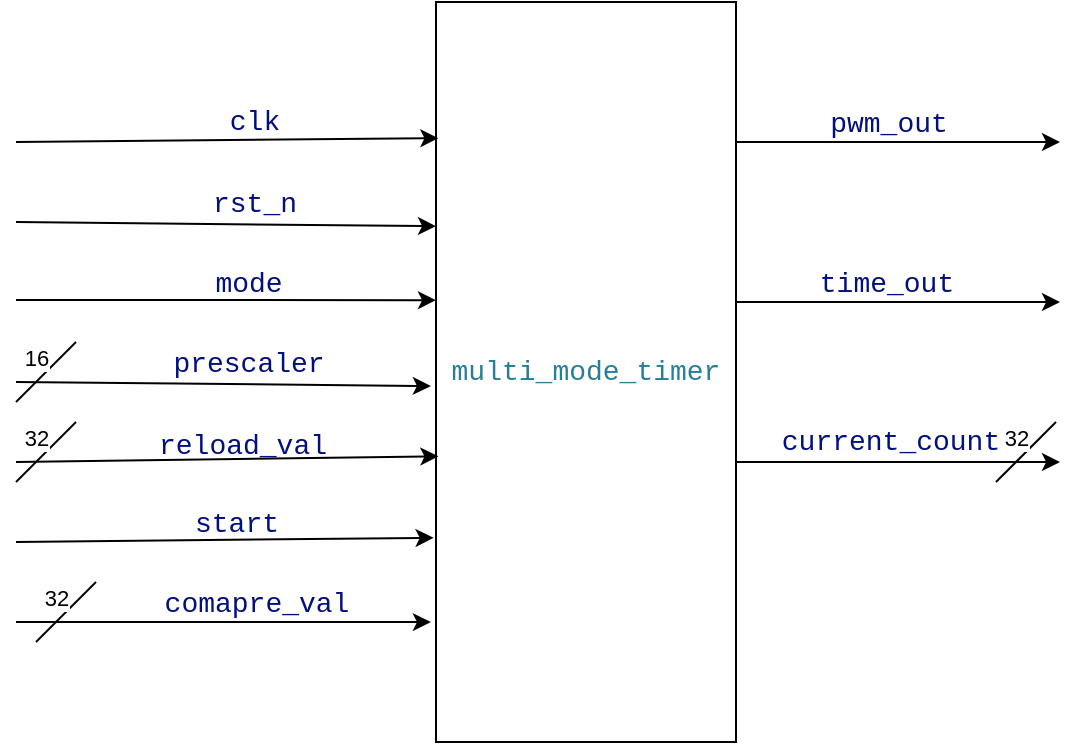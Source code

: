 <mxfile version="27.0.9">
  <diagram name="Page-1" id="9vCE5sN8mC6-XDJjMHgK">
    <mxGraphModel dx="2180" dy="1428" grid="1" gridSize="10" guides="1" tooltips="1" connect="1" arrows="1" fold="1" page="1" pageScale="1" pageWidth="850" pageHeight="1100" math="0" shadow="0">
      <root>
        <mxCell id="0" />
        <mxCell id="1" parent="0" />
        <mxCell id="BWm7QxoUNKO3T3CXX-fQ-1" value="&lt;div style=&quot;color: rgb(59, 59, 59); background-color: rgb(255, 255, 255); font-family: Consolas, &amp;quot;Courier New&amp;quot;, monospace; font-size: 14px; line-height: 19px; white-space: pre;&quot;&gt;&lt;span style=&quot;color: #267f99;&quot;&gt;multi_mode_timer&lt;/span&gt;&lt;/div&gt;" style="rounded=0;whiteSpace=wrap;html=1;" vertex="1" parent="1">
          <mxGeometry x="360" y="370" width="150" height="370" as="geometry" />
        </mxCell>
        <mxCell id="BWm7QxoUNKO3T3CXX-fQ-3" value="" style="endArrow=classic;html=1;rounded=0;entryX=0.008;entryY=0.184;entryDx=0;entryDy=0;entryPerimeter=0;" edge="1" parent="1" target="BWm7QxoUNKO3T3CXX-fQ-1">
          <mxGeometry width="50" height="50" relative="1" as="geometry">
            <mxPoint x="150" y="440" as="sourcePoint" />
            <mxPoint x="190" y="520" as="targetPoint" />
          </mxGeometry>
        </mxCell>
        <mxCell id="BWm7QxoUNKO3T3CXX-fQ-10" value="&lt;span style=&quot;font-family: Consolas, &amp;quot;Courier New&amp;quot;, monospace; font-size: 14px; text-align: left; white-space-collapse: preserve; color: rgb(0, 16, 128);&quot;&gt;clk&lt;/span&gt;" style="edgeLabel;html=1;align=center;verticalAlign=middle;resizable=0;points=[];labelBackgroundColor=none;" vertex="1" connectable="0" parent="BWm7QxoUNKO3T3CXX-fQ-3">
          <mxGeometry x="0.128" y="1" relative="1" as="geometry">
            <mxPoint y="-8" as="offset" />
          </mxGeometry>
        </mxCell>
        <mxCell id="BWm7QxoUNKO3T3CXX-fQ-4" value="" style="endArrow=classic;html=1;rounded=0;entryX=0;entryY=0.303;entryDx=0;entryDy=0;entryPerimeter=0;" edge="1" parent="1" target="BWm7QxoUNKO3T3CXX-fQ-1">
          <mxGeometry width="50" height="50" relative="1" as="geometry">
            <mxPoint x="150" y="480" as="sourcePoint" />
            <mxPoint x="190" y="520" as="targetPoint" />
          </mxGeometry>
        </mxCell>
        <mxCell id="BWm7QxoUNKO3T3CXX-fQ-11" value="&lt;div style=&quot;text-align: left;&quot;&gt;&lt;span style=&quot;font-size: 14px; white-space-collapse: preserve;&quot;&gt;&lt;font color=&quot;#001080&quot; face=&quot;Consolas, Courier New, monospace&quot;&gt;rst_n&lt;/font&gt;&lt;/span&gt;&lt;/div&gt;" style="edgeLabel;html=1;align=center;verticalAlign=middle;resizable=0;points=[];labelBackgroundColor=none;" vertex="1" connectable="0" parent="BWm7QxoUNKO3T3CXX-fQ-4">
          <mxGeometry x="0.134" y="-2" relative="1" as="geometry">
            <mxPoint y="-13" as="offset" />
          </mxGeometry>
        </mxCell>
        <mxCell id="BWm7QxoUNKO3T3CXX-fQ-5" value="" style="endArrow=classic;html=1;rounded=0;entryX=0;entryY=0.403;entryDx=0;entryDy=0;entryPerimeter=0;" edge="1" parent="1" target="BWm7QxoUNKO3T3CXX-fQ-1">
          <mxGeometry width="50" height="50" relative="1" as="geometry">
            <mxPoint x="150" y="519" as="sourcePoint" />
            <mxPoint x="190" y="520" as="targetPoint" />
          </mxGeometry>
        </mxCell>
        <mxCell id="BWm7QxoUNKO3T3CXX-fQ-12" value="&lt;div style=&quot;text-align: left;&quot;&gt;&lt;span style=&quot;font-size: 14px; white-space-collapse: preserve;&quot;&gt;&lt;font color=&quot;#001080&quot; face=&quot;Consolas, Courier New, monospace&quot;&gt;mode&lt;/font&gt;&lt;/span&gt;&lt;/div&gt;" style="edgeLabel;html=1;align=center;verticalAlign=middle;resizable=0;points=[];labelBackgroundColor=none;" vertex="1" connectable="0" parent="BWm7QxoUNKO3T3CXX-fQ-5">
          <mxGeometry x="0.105" y="-2" relative="1" as="geometry">
            <mxPoint y="-11" as="offset" />
          </mxGeometry>
        </mxCell>
        <mxCell id="BWm7QxoUNKO3T3CXX-fQ-6" value="" style="endArrow=classic;html=1;rounded=0;entryX=-0.017;entryY=0.519;entryDx=0;entryDy=0;entryPerimeter=0;" edge="1" parent="1" target="BWm7QxoUNKO3T3CXX-fQ-1">
          <mxGeometry width="50" height="50" relative="1" as="geometry">
            <mxPoint x="150" y="560" as="sourcePoint" />
            <mxPoint x="190" y="520" as="targetPoint" />
          </mxGeometry>
        </mxCell>
        <mxCell id="BWm7QxoUNKO3T3CXX-fQ-13" value="&lt;div style=&quot;text-align: left;&quot;&gt;&lt;span style=&quot;background-color: light-dark(#ffffff, var(--ge-dark-color, #121212)); font-size: 14px; white-space-collapse: preserve;&quot;&gt;&lt;font face=&quot;Consolas, Courier New, monospace&quot; color=&quot;#001080&quot;&gt;prescaler&lt;/font&gt;&lt;/span&gt;&lt;/div&gt;" style="edgeLabel;html=1;align=center;verticalAlign=middle;resizable=0;points=[];" vertex="1" connectable="0" parent="BWm7QxoUNKO3T3CXX-fQ-6">
          <mxGeometry x="0.116" y="1" relative="1" as="geometry">
            <mxPoint y="-10" as="offset" />
          </mxGeometry>
        </mxCell>
        <mxCell id="BWm7QxoUNKO3T3CXX-fQ-7" value="" style="endArrow=classic;html=1;rounded=0;entryX=0.008;entryY=0.614;entryDx=0;entryDy=0;entryPerimeter=0;" edge="1" parent="1" target="BWm7QxoUNKO3T3CXX-fQ-1">
          <mxGeometry width="50" height="50" relative="1" as="geometry">
            <mxPoint x="150" y="600" as="sourcePoint" />
            <mxPoint x="190" y="650" as="targetPoint" />
          </mxGeometry>
        </mxCell>
        <mxCell id="BWm7QxoUNKO3T3CXX-fQ-14" value="&lt;div style=&quot;text-align: left;&quot;&gt;&lt;span style=&quot;font-size: 14px; white-space-collapse: preserve;&quot;&gt;&lt;font color=&quot;#001080&quot; face=&quot;Consolas, Courier New, monospace&quot;&gt;reload_val&lt;/font&gt;&lt;/span&gt;&lt;/div&gt;" style="edgeLabel;html=1;align=center;verticalAlign=middle;resizable=0;points=[];labelBackgroundColor=none;" vertex="1" connectable="0" parent="BWm7QxoUNKO3T3CXX-fQ-7">
          <mxGeometry x="0.071" relative="1" as="geometry">
            <mxPoint y="-8" as="offset" />
          </mxGeometry>
        </mxCell>
        <mxCell id="BWm7QxoUNKO3T3CXX-fQ-8" value="" style="endArrow=classic;html=1;rounded=0;entryX=-0.008;entryY=0.724;entryDx=0;entryDy=0;entryPerimeter=0;" edge="1" parent="1" target="BWm7QxoUNKO3T3CXX-fQ-1">
          <mxGeometry width="50" height="50" relative="1" as="geometry">
            <mxPoint x="150" y="640" as="sourcePoint" />
            <mxPoint x="190" y="650" as="targetPoint" />
          </mxGeometry>
        </mxCell>
        <mxCell id="BWm7QxoUNKO3T3CXX-fQ-15" value="&lt;div style=&quot;text-align: left;&quot;&gt;&lt;span style=&quot;font-size: 14px; white-space-collapse: preserve;&quot;&gt;&lt;font color=&quot;#001080&quot; face=&quot;Consolas, Courier New, monospace&quot;&gt;start&lt;/font&gt;&lt;/span&gt;&lt;/div&gt;" style="edgeLabel;html=1;align=center;verticalAlign=middle;resizable=0;points=[];labelBackgroundColor=none;" vertex="1" connectable="0" parent="BWm7QxoUNKO3T3CXX-fQ-8">
          <mxGeometry x="0.1" relative="1" as="geometry">
            <mxPoint x="-5" y="-9" as="offset" />
          </mxGeometry>
        </mxCell>
        <mxCell id="BWm7QxoUNKO3T3CXX-fQ-9" value="" style="endArrow=classic;html=1;rounded=0;entryX=-0.017;entryY=0.838;entryDx=0;entryDy=0;entryPerimeter=0;" edge="1" parent="1" target="BWm7QxoUNKO3T3CXX-fQ-1">
          <mxGeometry width="50" height="50" relative="1" as="geometry">
            <mxPoint x="150" y="680" as="sourcePoint" />
            <mxPoint x="190" y="650" as="targetPoint" />
          </mxGeometry>
        </mxCell>
        <mxCell id="BWm7QxoUNKO3T3CXX-fQ-16" value="&lt;div style=&quot;text-align: left;&quot;&gt;&lt;span style=&quot;font-size: 14px; white-space-collapse: preserve;&quot;&gt;&lt;font color=&quot;#001080&quot; face=&quot;Consolas, Courier New, monospace&quot;&gt;comapre_val&lt;/font&gt;&lt;/span&gt;&lt;/div&gt;" style="edgeLabel;html=1;align=center;verticalAlign=middle;resizable=0;points=[];labelBackgroundColor=none;" vertex="1" connectable="0" parent="BWm7QxoUNKO3T3CXX-fQ-9">
          <mxGeometry x="0.068" y="-2" relative="1" as="geometry">
            <mxPoint x="9" y="-12" as="offset" />
          </mxGeometry>
        </mxCell>
        <mxCell id="BWm7QxoUNKO3T3CXX-fQ-17" value="" style="endArrow=classic;html=1;rounded=0;" edge="1" parent="1">
          <mxGeometry width="50" height="50" relative="1" as="geometry">
            <mxPoint x="510" y="440" as="sourcePoint" />
            <mxPoint x="672" y="440" as="targetPoint" />
          </mxGeometry>
        </mxCell>
        <mxCell id="BWm7QxoUNKO3T3CXX-fQ-23" value="&lt;div style=&quot;text-align: left;&quot;&gt;&lt;span style=&quot;font-size: 14px; white-space-collapse: preserve;&quot;&gt;&lt;font color=&quot;#001080&quot; face=&quot;Consolas, Courier New, monospace&quot;&gt;pwm_out&lt;/font&gt;&lt;/span&gt;&lt;/div&gt;" style="edgeLabel;html=1;align=center;verticalAlign=middle;resizable=0;points=[];labelBackgroundColor=none;" vertex="1" connectable="0" parent="BWm7QxoUNKO3T3CXX-fQ-17">
          <mxGeometry x="-0.062" y="1" relative="1" as="geometry">
            <mxPoint y="-9" as="offset" />
          </mxGeometry>
        </mxCell>
        <mxCell id="BWm7QxoUNKO3T3CXX-fQ-18" value="" style="endArrow=classic;html=1;rounded=0;" edge="1" parent="1">
          <mxGeometry width="50" height="50" relative="1" as="geometry">
            <mxPoint x="510" y="520" as="sourcePoint" />
            <mxPoint x="672" y="520" as="targetPoint" />
          </mxGeometry>
        </mxCell>
        <mxCell id="BWm7QxoUNKO3T3CXX-fQ-22" value="&lt;div style=&quot;text-align: left;&quot;&gt;&lt;span style=&quot;font-size: 14px; white-space-collapse: preserve;&quot;&gt;&lt;font color=&quot;#001080&quot; face=&quot;Consolas, Courier New, monospace&quot;&gt;time_out&lt;/font&gt;&lt;/span&gt;&lt;/div&gt;" style="edgeLabel;html=1;align=center;verticalAlign=middle;resizable=0;points=[];labelBackgroundColor=none;" vertex="1" connectable="0" parent="BWm7QxoUNKO3T3CXX-fQ-18">
          <mxGeometry x="-0.083" y="4" relative="1" as="geometry">
            <mxPoint y="-6" as="offset" />
          </mxGeometry>
        </mxCell>
        <mxCell id="BWm7QxoUNKO3T3CXX-fQ-19" value="" style="endArrow=classic;html=1;rounded=0;" edge="1" parent="1">
          <mxGeometry width="50" height="50" relative="1" as="geometry">
            <mxPoint x="510" y="600" as="sourcePoint" />
            <mxPoint x="672" y="600" as="targetPoint" />
          </mxGeometry>
        </mxCell>
        <mxCell id="BWm7QxoUNKO3T3CXX-fQ-21" value="&lt;span style=&quot;color: rgb(0, 16, 128); font-family: Consolas, &amp;quot;Courier New&amp;quot;, monospace; font-size: 14px; text-align: left; white-space-collapse: preserve;&quot;&gt;current_count&lt;/span&gt;" style="edgeLabel;html=1;align=center;verticalAlign=middle;resizable=0;points=[];labelBackgroundColor=none;" vertex="1" connectable="0" parent="BWm7QxoUNKO3T3CXX-fQ-19">
          <mxGeometry x="-0.115" y="1" relative="1" as="geometry">
            <mxPoint x="5" y="-9" as="offset" />
          </mxGeometry>
        </mxCell>
        <mxCell id="BWm7QxoUNKO3T3CXX-fQ-24" value="" style="endArrow=none;html=1;rounded=0;" edge="1" parent="1">
          <mxGeometry width="50" height="50" relative="1" as="geometry">
            <mxPoint x="150" y="570" as="sourcePoint" />
            <mxPoint x="180" y="540" as="targetPoint" />
          </mxGeometry>
        </mxCell>
        <mxCell id="BWm7QxoUNKO3T3CXX-fQ-25" value="16" style="edgeLabel;html=1;align=center;verticalAlign=middle;resizable=0;points=[];" vertex="1" connectable="0" parent="BWm7QxoUNKO3T3CXX-fQ-24">
          <mxGeometry x="0.364" y="2" relative="1" as="geometry">
            <mxPoint x="-9" as="offset" />
          </mxGeometry>
        </mxCell>
        <mxCell id="BWm7QxoUNKO3T3CXX-fQ-26" value="" style="endArrow=none;html=1;rounded=0;" edge="1" parent="1">
          <mxGeometry width="50" height="50" relative="1" as="geometry">
            <mxPoint x="150" y="610" as="sourcePoint" />
            <mxPoint x="180" y="580" as="targetPoint" />
          </mxGeometry>
        </mxCell>
        <mxCell id="BWm7QxoUNKO3T3CXX-fQ-27" value="32" style="edgeLabel;html=1;align=center;verticalAlign=middle;resizable=0;points=[];" vertex="1" connectable="0" parent="BWm7QxoUNKO3T3CXX-fQ-26">
          <mxGeometry x="0.364" y="2" relative="1" as="geometry">
            <mxPoint x="-9" as="offset" />
          </mxGeometry>
        </mxCell>
        <mxCell id="BWm7QxoUNKO3T3CXX-fQ-28" value="" style="endArrow=none;html=1;rounded=0;" edge="1" parent="1">
          <mxGeometry width="50" height="50" relative="1" as="geometry">
            <mxPoint x="160" y="690" as="sourcePoint" />
            <mxPoint x="190" y="660" as="targetPoint" />
          </mxGeometry>
        </mxCell>
        <mxCell id="BWm7QxoUNKO3T3CXX-fQ-29" value="32" style="edgeLabel;html=1;align=center;verticalAlign=middle;resizable=0;points=[];" vertex="1" connectable="0" parent="BWm7QxoUNKO3T3CXX-fQ-28">
          <mxGeometry x="0.364" y="2" relative="1" as="geometry">
            <mxPoint x="-9" as="offset" />
          </mxGeometry>
        </mxCell>
        <mxCell id="BWm7QxoUNKO3T3CXX-fQ-30" value="" style="endArrow=none;html=1;rounded=0;" edge="1" parent="1">
          <mxGeometry width="50" height="50" relative="1" as="geometry">
            <mxPoint x="640" y="610" as="sourcePoint" />
            <mxPoint x="670" y="580" as="targetPoint" />
          </mxGeometry>
        </mxCell>
        <mxCell id="BWm7QxoUNKO3T3CXX-fQ-31" value="32" style="edgeLabel;html=1;align=center;verticalAlign=middle;resizable=0;points=[];" vertex="1" connectable="0" parent="BWm7QxoUNKO3T3CXX-fQ-30">
          <mxGeometry x="0.364" y="2" relative="1" as="geometry">
            <mxPoint x="-9" as="offset" />
          </mxGeometry>
        </mxCell>
      </root>
    </mxGraphModel>
  </diagram>
</mxfile>
